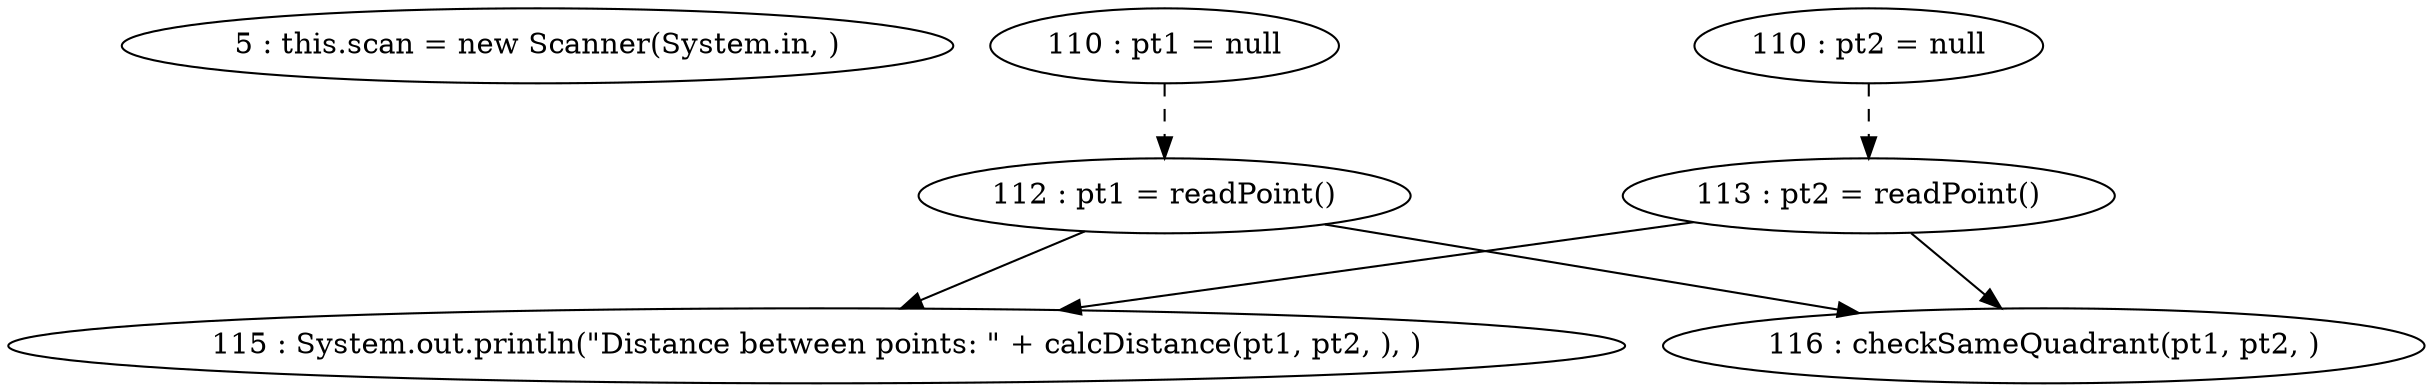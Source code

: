 digraph G {
"5 : this.scan = new Scanner(System.in, )"
"110 : pt1 = null"
"110 : pt1 = null" -> "112 : pt1 = readPoint()" [style=dashed]
"110 : pt2 = null"
"110 : pt2 = null" -> "113 : pt2 = readPoint()" [style=dashed]
"112 : pt1 = readPoint()"
"112 : pt1 = readPoint()" -> "115 : System.out.println(\"Distance between points: \" + calcDistance(pt1, pt2, ), )"
"112 : pt1 = readPoint()" -> "116 : checkSameQuadrant(pt1, pt2, )"
"113 : pt2 = readPoint()"
"113 : pt2 = readPoint()" -> "115 : System.out.println(\"Distance between points: \" + calcDistance(pt1, pt2, ), )"
"113 : pt2 = readPoint()" -> "116 : checkSameQuadrant(pt1, pt2, )"
"115 : System.out.println(\"Distance between points: \" + calcDistance(pt1, pt2, ), )"
"116 : checkSameQuadrant(pt1, pt2, )"
}